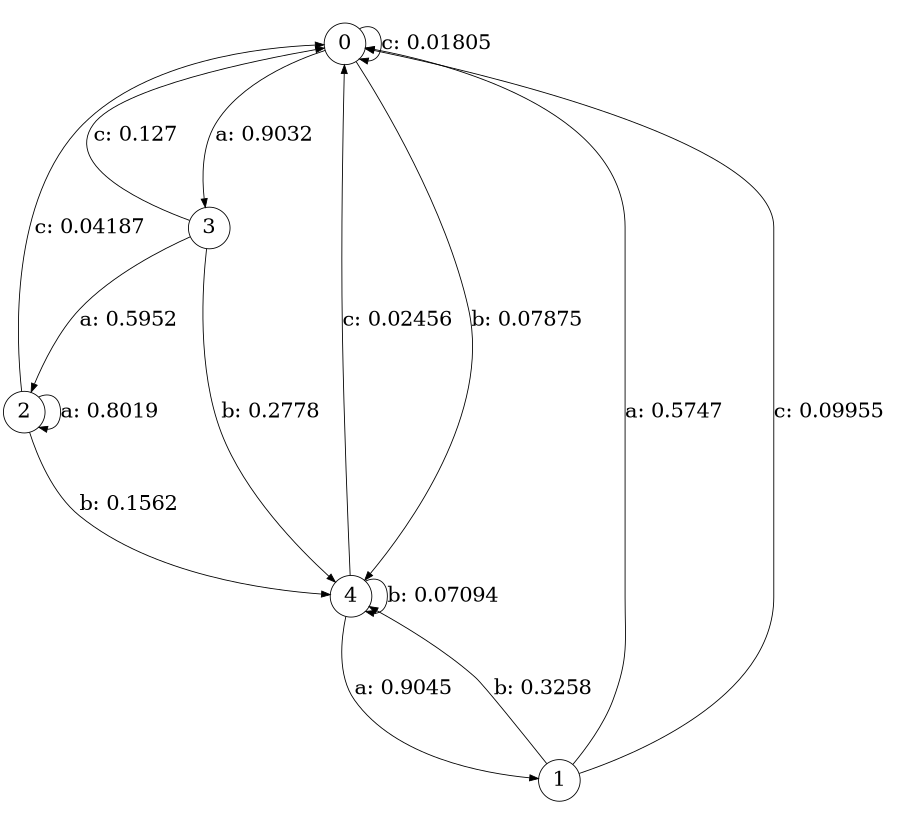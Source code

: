 digraph "d7-100nw-t0-cen-SML" {
size = "6,8.5";
ratio = "fill";
node [shape = circle];
node [fontsize = 24];
edge [fontsize = 24];
0 -> 3 [label = "a: 0.9032   "];
0 -> 4 [label = "b: 0.07875  "];
0 -> 0 [label = "c: 0.01805  "];
1 -> 0 [label = "a: 0.5747   "];
1 -> 4 [label = "b: 0.3258   "];
1 -> 0 [label = "c: 0.09955  "];
2 -> 2 [label = "a: 0.8019   "];
2 -> 4 [label = "b: 0.1562   "];
2 -> 0 [label = "c: 0.04187  "];
3 -> 2 [label = "a: 0.5952   "];
3 -> 4 [label = "b: 0.2778   "];
3 -> 0 [label = "c: 0.127    "];
4 -> 1 [label = "a: 0.9045   "];
4 -> 4 [label = "b: 0.07094  "];
4 -> 0 [label = "c: 0.02456  "];
}